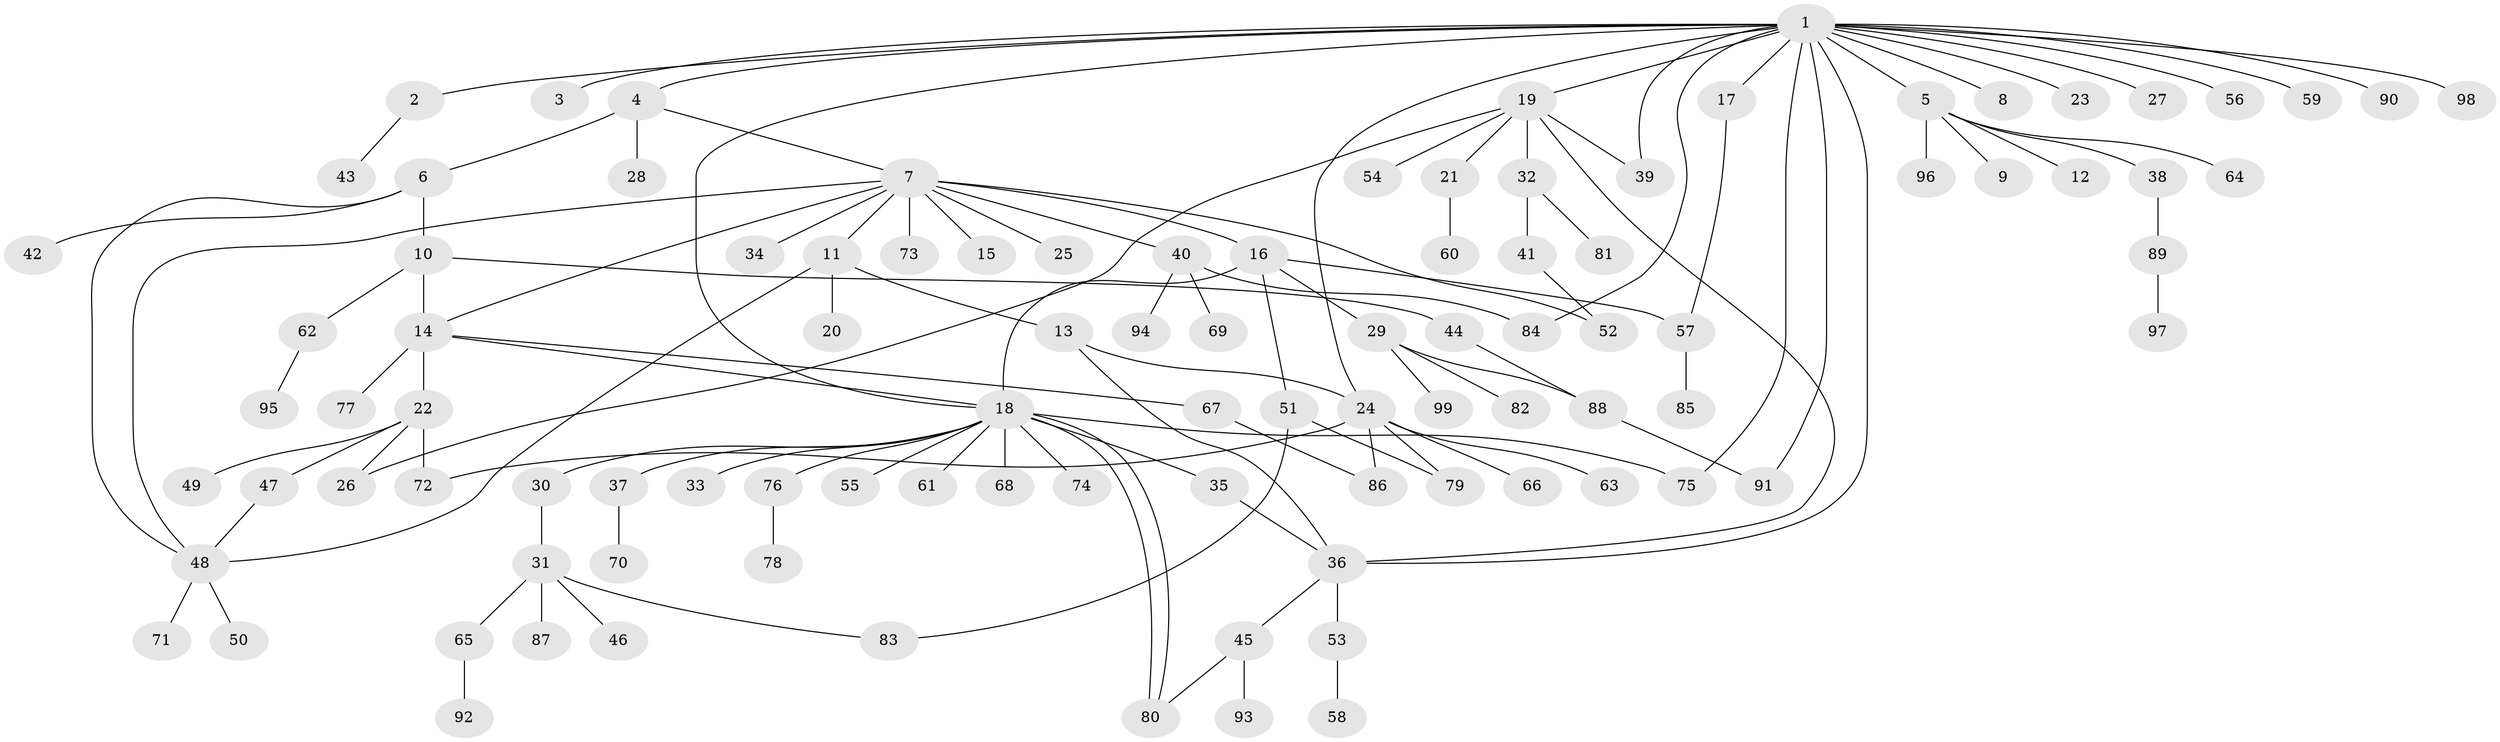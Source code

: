 // Generated by graph-tools (version 1.1) at 2025/14/03/09/25 04:14:40]
// undirected, 99 vertices, 122 edges
graph export_dot {
graph [start="1"]
  node [color=gray90,style=filled];
  1;
  2;
  3;
  4;
  5;
  6;
  7;
  8;
  9;
  10;
  11;
  12;
  13;
  14;
  15;
  16;
  17;
  18;
  19;
  20;
  21;
  22;
  23;
  24;
  25;
  26;
  27;
  28;
  29;
  30;
  31;
  32;
  33;
  34;
  35;
  36;
  37;
  38;
  39;
  40;
  41;
  42;
  43;
  44;
  45;
  46;
  47;
  48;
  49;
  50;
  51;
  52;
  53;
  54;
  55;
  56;
  57;
  58;
  59;
  60;
  61;
  62;
  63;
  64;
  65;
  66;
  67;
  68;
  69;
  70;
  71;
  72;
  73;
  74;
  75;
  76;
  77;
  78;
  79;
  80;
  81;
  82;
  83;
  84;
  85;
  86;
  87;
  88;
  89;
  90;
  91;
  92;
  93;
  94;
  95;
  96;
  97;
  98;
  99;
  1 -- 2;
  1 -- 3;
  1 -- 4;
  1 -- 5;
  1 -- 8;
  1 -- 17;
  1 -- 18;
  1 -- 19;
  1 -- 23;
  1 -- 24;
  1 -- 27;
  1 -- 36;
  1 -- 39;
  1 -- 56;
  1 -- 59;
  1 -- 75;
  1 -- 84;
  1 -- 90;
  1 -- 91;
  1 -- 98;
  2 -- 43;
  4 -- 6;
  4 -- 7;
  4 -- 28;
  5 -- 9;
  5 -- 12;
  5 -- 38;
  5 -- 64;
  5 -- 96;
  6 -- 10;
  6 -- 42;
  6 -- 48;
  7 -- 11;
  7 -- 14;
  7 -- 15;
  7 -- 16;
  7 -- 25;
  7 -- 34;
  7 -- 40;
  7 -- 48;
  7 -- 52;
  7 -- 73;
  10 -- 14;
  10 -- 44;
  10 -- 62;
  11 -- 13;
  11 -- 20;
  11 -- 48;
  13 -- 24;
  13 -- 36;
  14 -- 18;
  14 -- 22;
  14 -- 67;
  14 -- 77;
  16 -- 18;
  16 -- 29;
  16 -- 51;
  16 -- 57;
  17 -- 57;
  18 -- 30;
  18 -- 33;
  18 -- 35;
  18 -- 37;
  18 -- 55;
  18 -- 61;
  18 -- 68;
  18 -- 74;
  18 -- 75;
  18 -- 76;
  18 -- 80;
  18 -- 80;
  19 -- 21;
  19 -- 26;
  19 -- 32;
  19 -- 36;
  19 -- 39;
  19 -- 54;
  21 -- 60;
  22 -- 26;
  22 -- 47;
  22 -- 49;
  22 -- 72;
  24 -- 63;
  24 -- 66;
  24 -- 72;
  24 -- 79;
  24 -- 86;
  29 -- 82;
  29 -- 88;
  29 -- 99;
  30 -- 31;
  31 -- 46;
  31 -- 65;
  31 -- 83;
  31 -- 87;
  32 -- 41;
  32 -- 81;
  35 -- 36;
  36 -- 45;
  36 -- 53;
  37 -- 70;
  38 -- 89;
  40 -- 69;
  40 -- 84;
  40 -- 94;
  41 -- 52;
  44 -- 88;
  45 -- 80;
  45 -- 93;
  47 -- 48;
  48 -- 50;
  48 -- 71;
  51 -- 79;
  51 -- 83;
  53 -- 58;
  57 -- 85;
  62 -- 95;
  65 -- 92;
  67 -- 86;
  76 -- 78;
  88 -- 91;
  89 -- 97;
}
